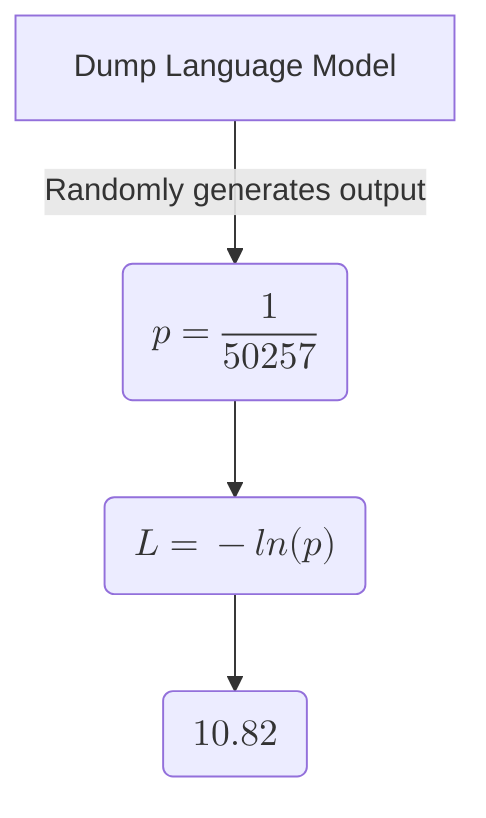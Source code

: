 flowchart TD
    LM[Dump Language Model] -->|Randomly generates output| P("$$p=\frac{1}{50257}$$")
    P --> L1("$$ L = -ln(p) $$")
    L1 --> L2("$$ 10.82  $$")
